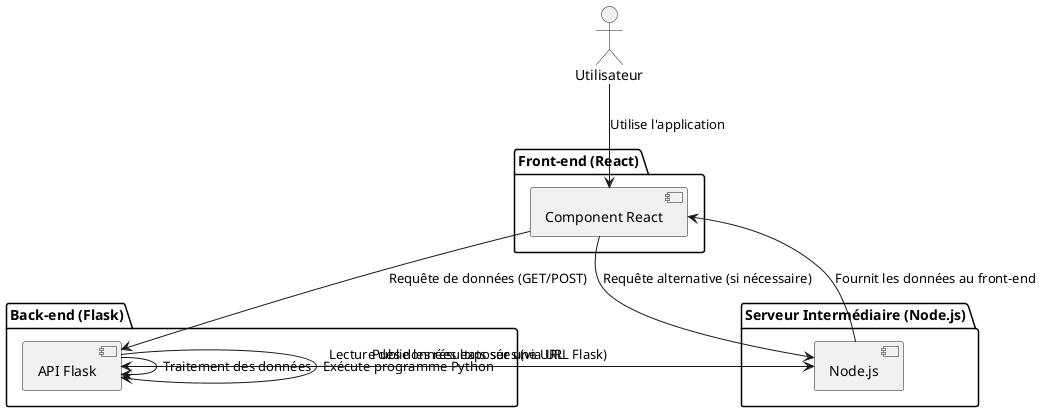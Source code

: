 @startuml
actor User as "Utilisateur"

package "Front-end (React)" {
  component "Component React" as ReactComponent
}

package "Back-end (Flask)" {
  component "API Flask" as FlaskAPI
}

package "Serveur Intermédiaire (Node.js)" {
  component "Node.js" as NodeJS
}

User --> ReactComponent : Utilise l'application

ReactComponent --> FlaskAPI : Requête de données (GET/POST)
FlaskAPI --> FlaskAPI : Traitement des données
FlaskAPI --> FlaskAPI : Exécute programme Python
FlaskAPI --> NodeJS : Publie les résultats sur une URL
NodeJS --> ReactComponent : Fournit les données au front-end

ReactComponent --> NodeJS : Requête alternative (si nécessaire)
NodeJS --> FlaskAPI : Lecture des données exposées (via URL Flask)
@enduml